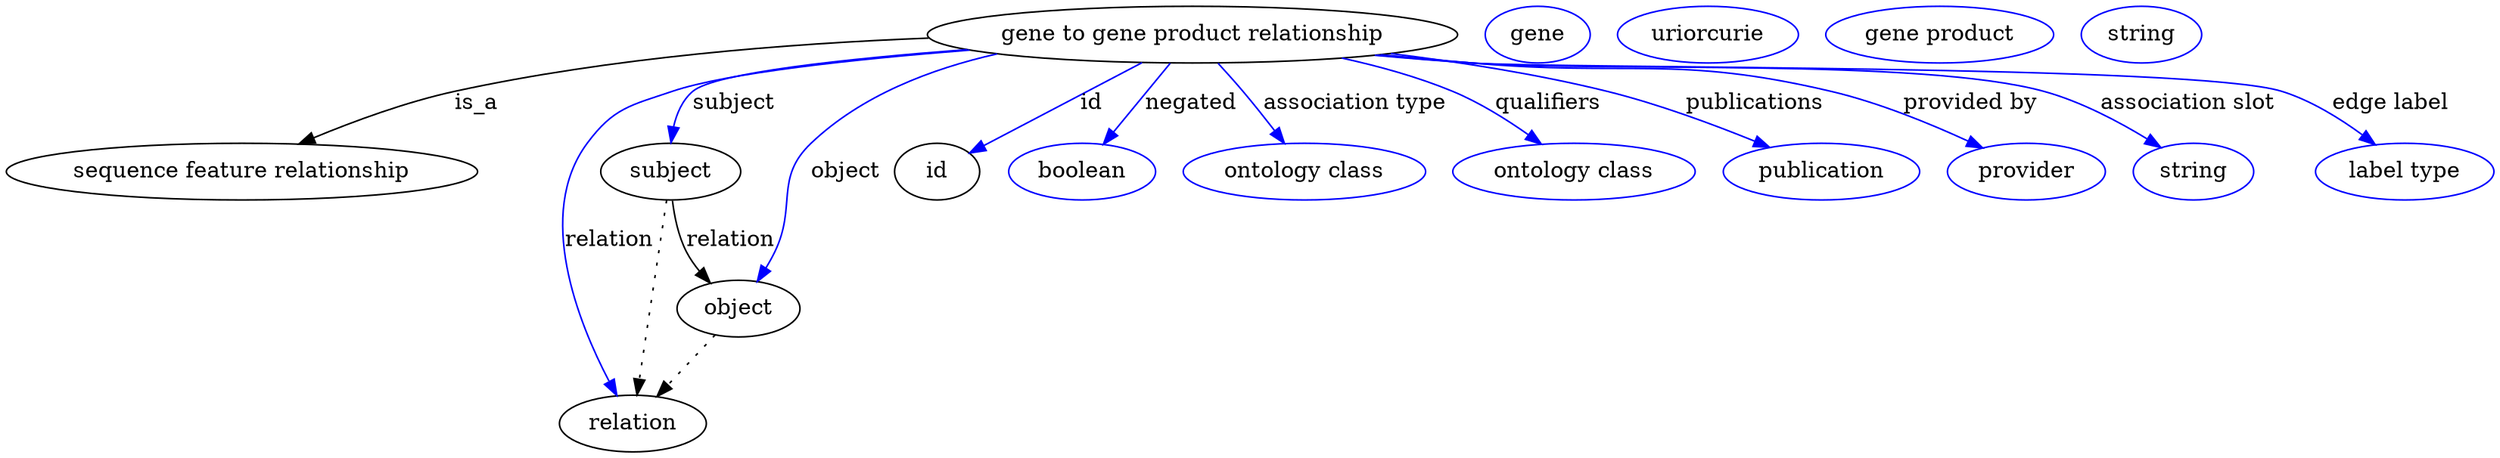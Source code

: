 digraph {
	graph [bb="0,0,1303.2,283"];
	node [label="\N"];
	"gene to gene product relationship"	 [height=0.5,
		label="gene to gene product relationship",
		pos="623.74,265",
		width=3.5747];
	"sequence feature relationship"	 [height=0.5,
		pos="113.74,178",
		width=3.1594];
	"gene to gene product relationship" -> "sequence feature relationship"	 [label=is_a,
		lp="230.74,221.5",
		pos="e,142.77,195.5 502.45,258.98 403.22,253.17 271.17,243.16 219.74,229 196.11,222.5 171.35,210.88 151.7,200.38"];
	subject	 [height=0.5,
		pos="330.74,178",
		width=0.99297];
	"gene to gene product relationship" -> subject	 [color=blue,
		label=subject,
		lp="369.24,221.5",
		pos="e,332.77,196.09 512.53,255.82 442.44,249.11 362.78,239.38 349.74,229 342.57,223.29 338.1,214.58 335.32,205.97",
		style=solid];
	relation	 [height=0.5,
		pos="312.74,18",
		width=1.0471];
	"gene to gene product relationship" -> relation	 [color=blue,
		label=relation,
		lp="294.74,134.5",
		pos="e,302.96,35.659 510.63,256.32 443.87,250.15 366.41,240.86 334.74,229 310.15,219.79 299.34,218.46 285.74,196 257.06,148.63 281.01,\
81.572 298.48,44.765",
		style=solid];
	object	 [height=0.5,
		pos="372.74,91",
		width=0.9027];
	"gene to gene product relationship" -> object	 [color=blue,
		label=object,
		lp="428.74,178",
		pos="e,380.9,108.44 555.13,249.76 501.35,236.56 432.31,216.42 411.74,196 388.8,173.22 400.43,157.14 388.74,127 387.55,123.94 386.25,120.76 \
384.91,117.62",
		style=solid];
	id	 [height=0.5,
		pos="481.74,178",
		width=0.75];
	"gene to gene product relationship" -> id	 [color=blue,
		label=id,
		lp="567.24,221.5",
		pos="e,501.74,190.25 595,247.39 570.32,232.27 534.92,210.58 510.29,195.49",
		style=solid];
	negated	 [color=blue,
		height=0.5,
		label=boolean,
		pos="564.74,178",
		width=1.0652];
	"gene to gene product relationship" -> negated	 [color=blue,
		label=negated,
		lp="620.24,221.5",
		pos="e,576.55,195.41 611.52,246.97 603.1,234.56 591.78,217.88 582.39,204.03",
		style=solid];
	"association type"	 [color=blue,
		height=0.5,
		label="ontology class",
		pos="682.74,178",
		width=1.7151];
	"gene to gene product relationship" -> "association type"	 [color=blue,
		label="association type",
		lp="701.74,221.5",
		pos="e,670.73,195.71 635.96,246.97 644.33,234.64 655.55,218.1 664.9,204.3",
		style=solid];
	qualifiers	 [color=blue,
		height=0.5,
		label="ontology class",
		pos="823.74,178",
		width=1.7151];
	"gene to gene product relationship" -> qualifiers	 [color=blue,
		label=qualifiers,
		lp="801.74,221.5",
		pos="e,802.85,195.14 692.57,249.69 711.55,244.31 731.84,237.45 749.74,229 765.48,221.57 781.56,210.93 794.69,201.29",
		style=solid];
	publications	 [color=blue,
		height=0.5,
		label=publication,
		pos="953.74,178",
		width=1.3902];
	"gene to gene product relationship" -> publications	 [color=blue,
		label=publications,
		lp="907.24,221.5",
		pos="e,923.84,192.73 719.77,252.99 755.35,247.34 795.76,239.49 831.74,229 860.21,220.7 891.02,207.79 914.55,197.03",
		style=solid];
	"provided by"	 [color=blue,
		height=0.5,
		label=provider,
		pos="1061.7,178",
		width=1.1193];
	"gene to gene product relationship" -> "provided by"	 [color=blue,
		label="provided by",
		lp="1021.7,221.5",
		pos="e,1036.1,191.98 716.48,252.49 731.6,250.57 747.1,248.67 761.74,247 842.94,237.71 865.65,249.58 944.74,229 973.58,221.5 1004.4,207.8 \
1027.2,196.49",
		style=solid];
	"association slot"	 [color=blue,
		height=0.5,
		label=string,
		pos="1150.7,178",
		width=0.84854];
	"gene to gene product relationship" -> "association slot"	 [color=blue,
		label="association slot",
		lp="1135.7,221.5",
		pos="e,1131.4,192.09 714.57,252.24 730.28,250.3 746.47,248.46 761.74,247 827.56,240.72 995.26,247.49 1058.7,229 1081.7,222.3 1105.3,209.09 \
1122.8,197.78",
		style=solid];
	"edge label"	 [color=blue,
		height=0.5,
		label="label type",
		pos="1257.7,178",
		width=1.2638];
	"gene to gene product relationship" -> "edge label"	 [color=blue,
		label="edge label",
		lp="1238.7,221.5",
		pos="e,1239.3,194.65 713.81,252.11 729.75,250.15 746.21,248.34 761.74,247 854.81,238.95 1093,258.11 1181.7,229 1199.7,223.09 1217.5,211.62 \
1231.3,201.06",
		style=solid];
	subject -> relation	 [pos="e,314.79,36.223 328.71,159.96 325.6,132.35 319.64,79.375 315.95,46.525",
		style=dotted];
	subject -> object	 [label=relation,
		lp="367.74,134.5",
		pos="e,359.12,107.49 334.87,159.99 337.54,149.97 341.5,137.45 346.74,127 348.64,123.2 350.93,119.37 353.36,115.69"];
	"gene to gene product relationship_subject"	 [color=blue,
		height=0.5,
		label=gene,
		pos="797.74,265",
		width=0.75827];
	"gene to gene product relationship_relation"	 [color=blue,
		height=0.5,
		label=uriorcurie,
		pos="888.74,265",
		width=1.2638];
	object -> relation	 [pos="e,326.72,35.006 359.12,74.435 351.49,65.141 341.8,53.359 333.26,42.968",
		style=dotted];
	"gene to gene product relationship_object"	 [color=blue,
		height=0.5,
		label="gene product",
		pos="1008.7,265",
		width=1.5707];
	association_id	 [color=blue,
		height=0.5,
		label=string,
		pos="1113.7,265",
		width=0.84854];
}
